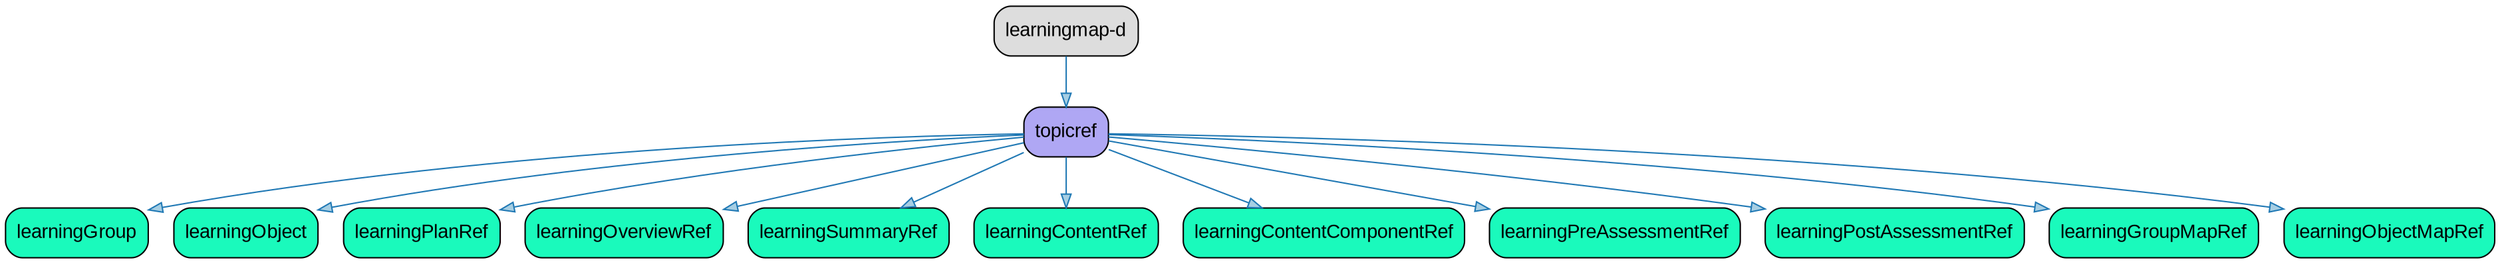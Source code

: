 // DITA Domain learningmap-d
strict digraph {
				
  // Root node
  
	"learningmap-d" [label ="learningmap-d" fontname="Arial" shape="Mrecord" style="filled"  fillcolor="#DDDDDD"]
			
  // Other nodes
      
	"topicref" [label ="topicref" fontname="Arial" shape="Mrecord" style="filled"  fillcolor="#AFA7F4"]
         
	"learningGroup" [label ="learningGroup" fontname="Arial" shape="Mrecord" style="filled"  fillcolor="#1AFABC"]
         
	"learningObject" [label ="learningObject" fontname="Arial" shape="Mrecord" style="filled"  fillcolor="#1AFABC"]
         
	"learningPlanRef" [label ="learningPlanRef" fontname="Arial" shape="Mrecord" style="filled"  fillcolor="#1AFABC"]
         
	"learningOverviewRef" [label ="learningOverviewRef" fontname="Arial" shape="Mrecord" style="filled"  fillcolor="#1AFABC"]
         
	"learningSummaryRef" [label ="learningSummaryRef" fontname="Arial" shape="Mrecord" style="filled"  fillcolor="#1AFABC"]
         
	"learningContentRef" [label ="learningContentRef" fontname="Arial" shape="Mrecord" style="filled"  fillcolor="#1AFABC"]
         
	"learningContentComponentRef" [label ="learningContentComponentRef" fontname="Arial" shape="Mrecord" style="filled"  fillcolor="#1AFABC"]
         
	"learningPreAssessmentRef" [label ="learningPreAssessmentRef" fontname="Arial" shape="Mrecord" style="filled"  fillcolor="#1AFABC"]
         
	"learningPostAssessmentRef" [label ="learningPostAssessmentRef" fontname="Arial" shape="Mrecord" style="filled"  fillcolor="#1AFABC"]
         
	"learningGroupMapRef" [label ="learningGroupMapRef" fontname="Arial" shape="Mrecord" style="filled"  fillcolor="#1AFABC"]
         
	"learningObjectMapRef" [label ="learningObjectMapRef" fontname="Arial" shape="Mrecord" style="filled"  fillcolor="#1AFABC"]
      
   
  // Edges
      
	"learningmap-d" -> "topicref" [fillcolor="#a6cee3" color="#1f78b4"]
         
	"topicref" -> "learningGroup" [fillcolor="#a6cee3" color="#1f78b4"]
         
	"topicref" -> "learningObject" [fillcolor="#a6cee3" color="#1f78b4"]
         
	"topicref" -> "learningPlanRef" [fillcolor="#a6cee3" color="#1f78b4"]
         
	"topicref" -> "learningOverviewRef" [fillcolor="#a6cee3" color="#1f78b4"]
         
	"topicref" -> "learningSummaryRef" [fillcolor="#a6cee3" color="#1f78b4"]
         
	"topicref" -> "learningContentRef" [fillcolor="#a6cee3" color="#1f78b4"]
         
	"topicref" -> "learningContentComponentRef" [fillcolor="#a6cee3" color="#1f78b4"]
         
	"topicref" -> "learningPreAssessmentRef" [fillcolor="#a6cee3" color="#1f78b4"]
         
	"topicref" -> "learningPostAssessmentRef" [fillcolor="#a6cee3" color="#1f78b4"]
         
	"topicref" -> "learningGroupMapRef" [fillcolor="#a6cee3" color="#1f78b4"]
         
	"topicref" -> "learningObjectMapRef" [fillcolor="#a6cee3" color="#1f78b4"]
      
   }